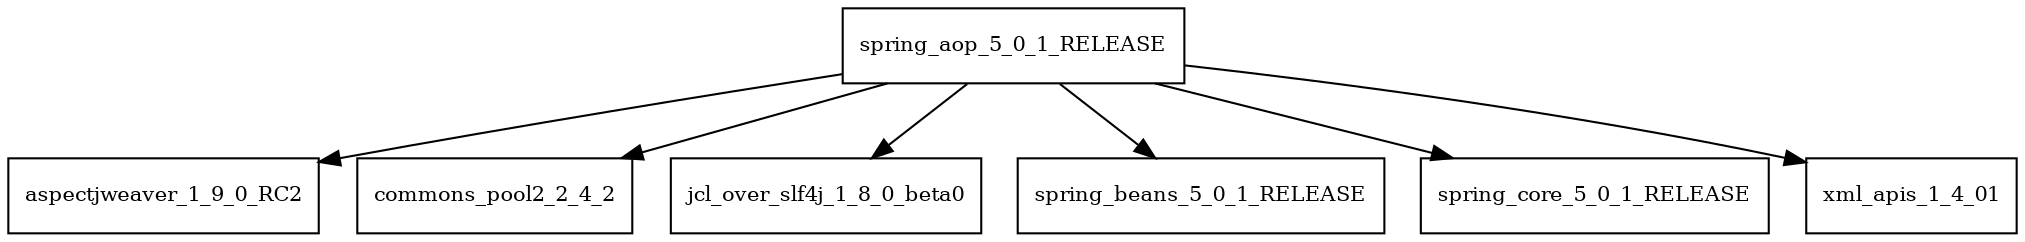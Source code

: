 digraph spring_aop_5_0_1_RELEASE_dependencies {
  node [shape = box, fontsize=10.0];
  spring_aop_5_0_1_RELEASE -> aspectjweaver_1_9_0_RC2;
  spring_aop_5_0_1_RELEASE -> commons_pool2_2_4_2;
  spring_aop_5_0_1_RELEASE -> jcl_over_slf4j_1_8_0_beta0;
  spring_aop_5_0_1_RELEASE -> spring_beans_5_0_1_RELEASE;
  spring_aop_5_0_1_RELEASE -> spring_core_5_0_1_RELEASE;
  spring_aop_5_0_1_RELEASE -> xml_apis_1_4_01;
}
